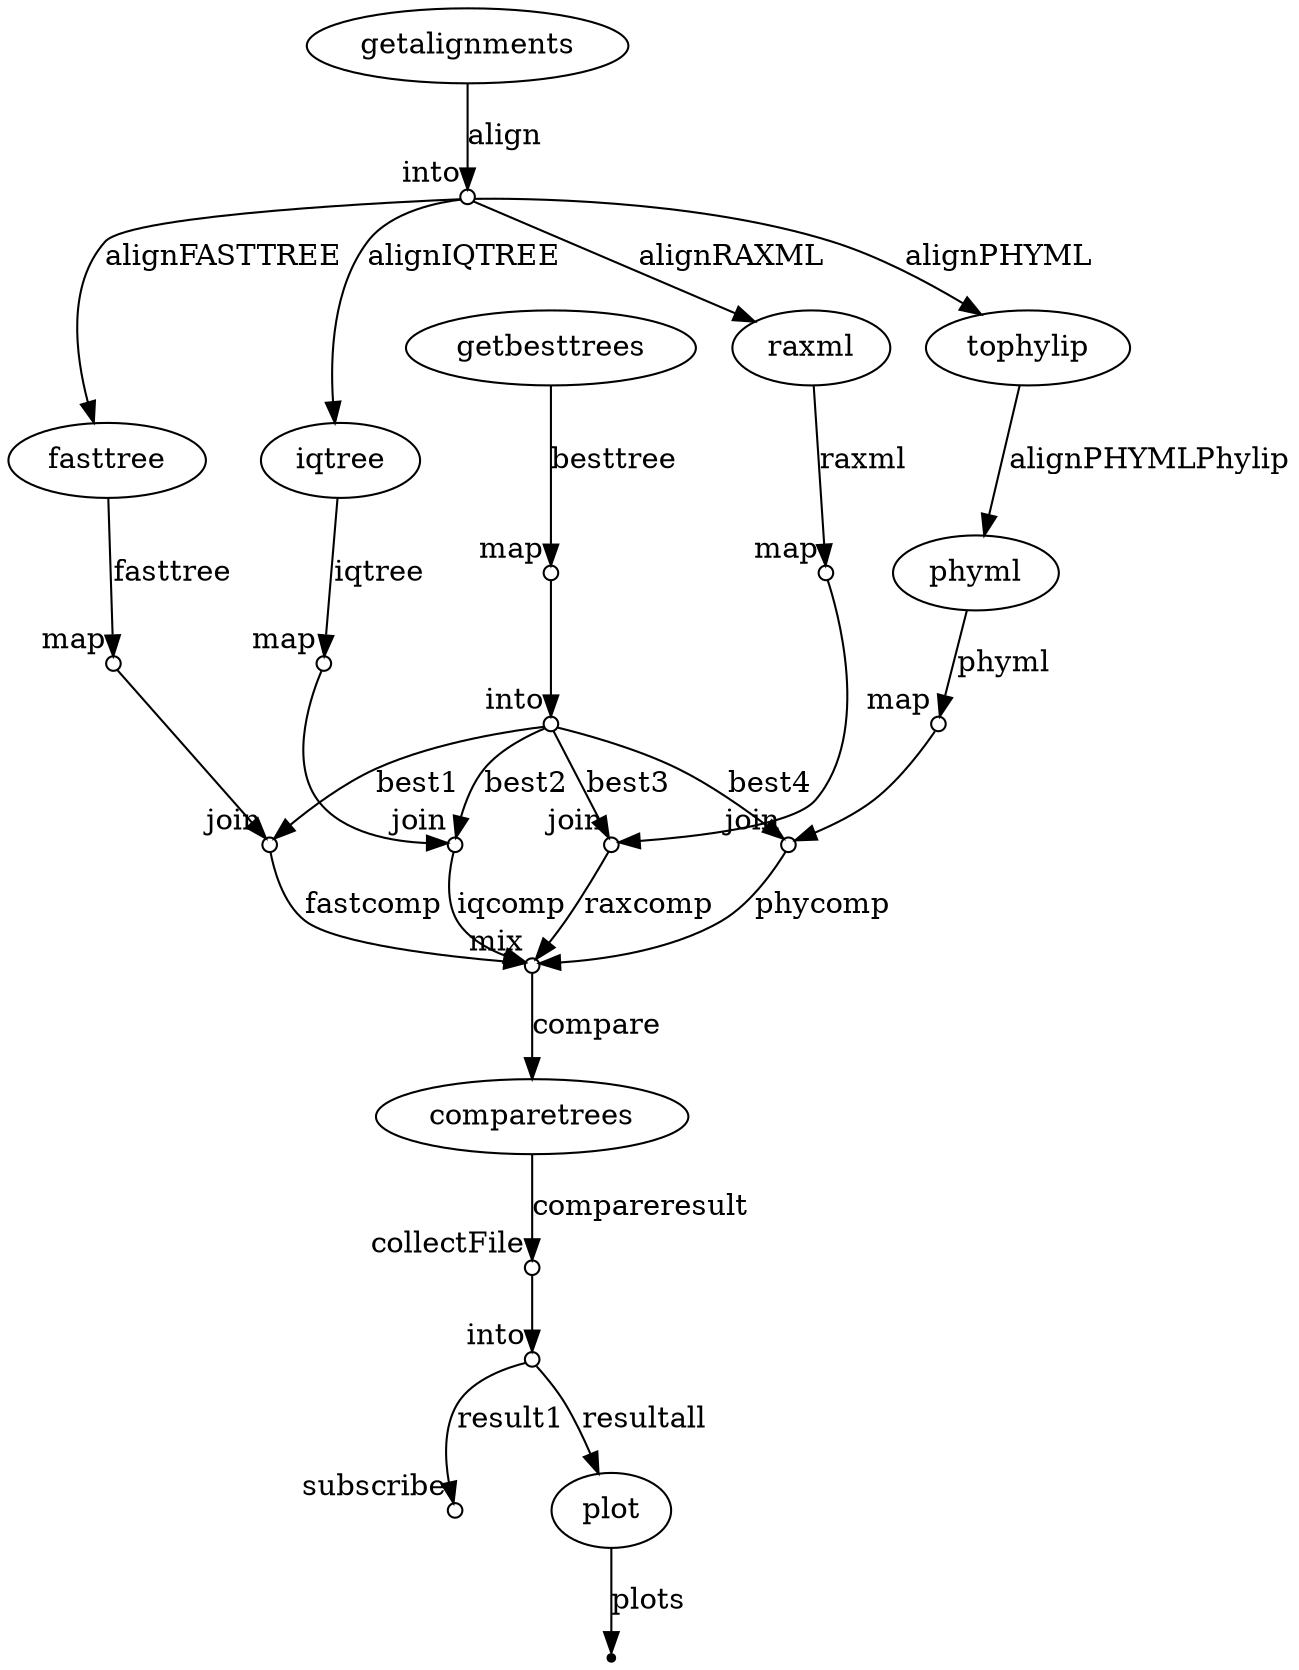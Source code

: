 digraph nf_dag {
p0 [label="getalignments"];
p1 [shape=circle,label="",fixedsize=true,width=0.1,xlabel="into"];
p0 -> p1 [label="align"];

p1 [shape=circle,label="",fixedsize=true,width=0.1,xlabel="into"];
p3 [label="fasttree"];
p1 -> p3 [label="alignFASTTREE"];

p1 [shape=circle,label="",fixedsize=true,width=0.1,xlabel="into"];
p7 [label="iqtree"];
p1 -> p7 [label="alignIQTREE"];

p1 [shape=circle,label="",fixedsize=true,width=0.1,xlabel="into"];
p4 [label="raxml"];
p1 -> p4 [label="alignRAXML"];

p1 [shape=circle,label="",fixedsize=true,width=0.1,xlabel="into"];
p5 [label="tophylip"];
p1 -> p5 [label="alignPHYML"];

p2 [label="getbesttrees"];
p8 [shape=circle,label="",fixedsize=true,width=0.1,xlabel="map"];
p2 -> p8 [label="besttree"];

p3 [label="fasttree"];
p10 [shape=circle,label="",fixedsize=true,width=0.1,xlabel="map"];
p3 -> p10 [label="fasttree"];

p4 [label="raxml"];
p14 [shape=circle,label="",fixedsize=true,width=0.1,xlabel="map"];
p4 -> p14 [label="raxml"];

p5 [label="tophylip"];
p6 [label="phyml"];
p5 -> p6 [label="alignPHYMLPhylip"];

p6 [label="phyml"];
p16 [shape=circle,label="",fixedsize=true,width=0.1,xlabel="map"];
p6 -> p16 [label="phyml"];

p7 [label="iqtree"];
p12 [shape=circle,label="",fixedsize=true,width=0.1,xlabel="map"];
p7 -> p12 [label="iqtree"];

p8 [shape=circle,label="",fixedsize=true,width=0.1,xlabel="map"];
p9 [shape=circle,label="",fixedsize=true,width=0.1,xlabel="into"];
p8 -> p9;

p9 [shape=circle,label="",fixedsize=true,width=0.1,xlabel="into"];
p11 [shape=circle,label="",fixedsize=true,width=0.1,xlabel="join"];
p9 -> p11 [label="best1"];

p9 [shape=circle,label="",fixedsize=true,width=0.1,xlabel="into"];
p13 [shape=circle,label="",fixedsize=true,width=0.1,xlabel="join"];
p9 -> p13 [label="best2"];

p9 [shape=circle,label="",fixedsize=true,width=0.1,xlabel="into"];
p15 [shape=circle,label="",fixedsize=true,width=0.1,xlabel="join"];
p9 -> p15 [label="best3"];

p9 [shape=circle,label="",fixedsize=true,width=0.1,xlabel="into"];
p17 [shape=circle,label="",fixedsize=true,width=0.1,xlabel="join"];
p9 -> p17 [label="best4"];

p10 [shape=circle,label="",fixedsize=true,width=0.1,xlabel="map"];
p11 [shape=circle,label="",fixedsize=true,width=0.1,xlabel="join"];
p10 -> p11;

p11 [shape=circle,label="",fixedsize=true,width=0.1,xlabel="join"];
p18 [shape=circle,label="",fixedsize=true,width=0.1,xlabel="mix"];
p11 -> p18 [label="fastcomp"];

p12 [shape=circle,label="",fixedsize=true,width=0.1,xlabel="map"];
p13 [shape=circle,label="",fixedsize=true,width=0.1,xlabel="join"];
p12 -> p13;

p13 [shape=circle,label="",fixedsize=true,width=0.1,xlabel="join"];
p18 [shape=circle,label="",fixedsize=true,width=0.1,xlabel="mix"];
p13 -> p18 [label="iqcomp"];

p14 [shape=circle,label="",fixedsize=true,width=0.1,xlabel="map"];
p15 [shape=circle,label="",fixedsize=true,width=0.1,xlabel="join"];
p14 -> p15;

p15 [shape=circle,label="",fixedsize=true,width=0.1,xlabel="join"];
p18 [shape=circle,label="",fixedsize=true,width=0.1,xlabel="mix"];
p15 -> p18 [label="raxcomp"];

p16 [shape=circle,label="",fixedsize=true,width=0.1,xlabel="map"];
p17 [shape=circle,label="",fixedsize=true,width=0.1,xlabel="join"];
p16 -> p17;

p17 [shape=circle,label="",fixedsize=true,width=0.1,xlabel="join"];
p18 [shape=circle,label="",fixedsize=true,width=0.1,xlabel="mix"];
p17 -> p18 [label="phycomp"];

p18 [shape=circle,label="",fixedsize=true,width=0.1,xlabel="mix"];
p19 [label="comparetrees"];
p18 -> p19 [label="compare"];

p19 [label="comparetrees"];
p20 [shape=circle,label="",fixedsize=true,width=0.1,xlabel="collectFile"];
p19 -> p20 [label="compareresult"];

p20 [shape=circle,label="",fixedsize=true,width=0.1,xlabel="collectFile"];
p21 [shape=circle,label="",fixedsize=true,width=0.1,xlabel="into"];
p20 -> p21;

p21 [shape=circle,label="",fixedsize=true,width=0.1,xlabel="into"];
p22 [shape=circle,label="",fixedsize=true,width=0.1,xlabel="subscribe"];
p21 -> p22 [label="result1"];

p21 [shape=circle,label="",fixedsize=true,width=0.1,xlabel="into"];
p23 [label="plot"];
p21 -> p23 [label="resultall"];

p23 [label="plot"];
p24 [shape=point];
p23 -> p24 [label="plots"];

}
